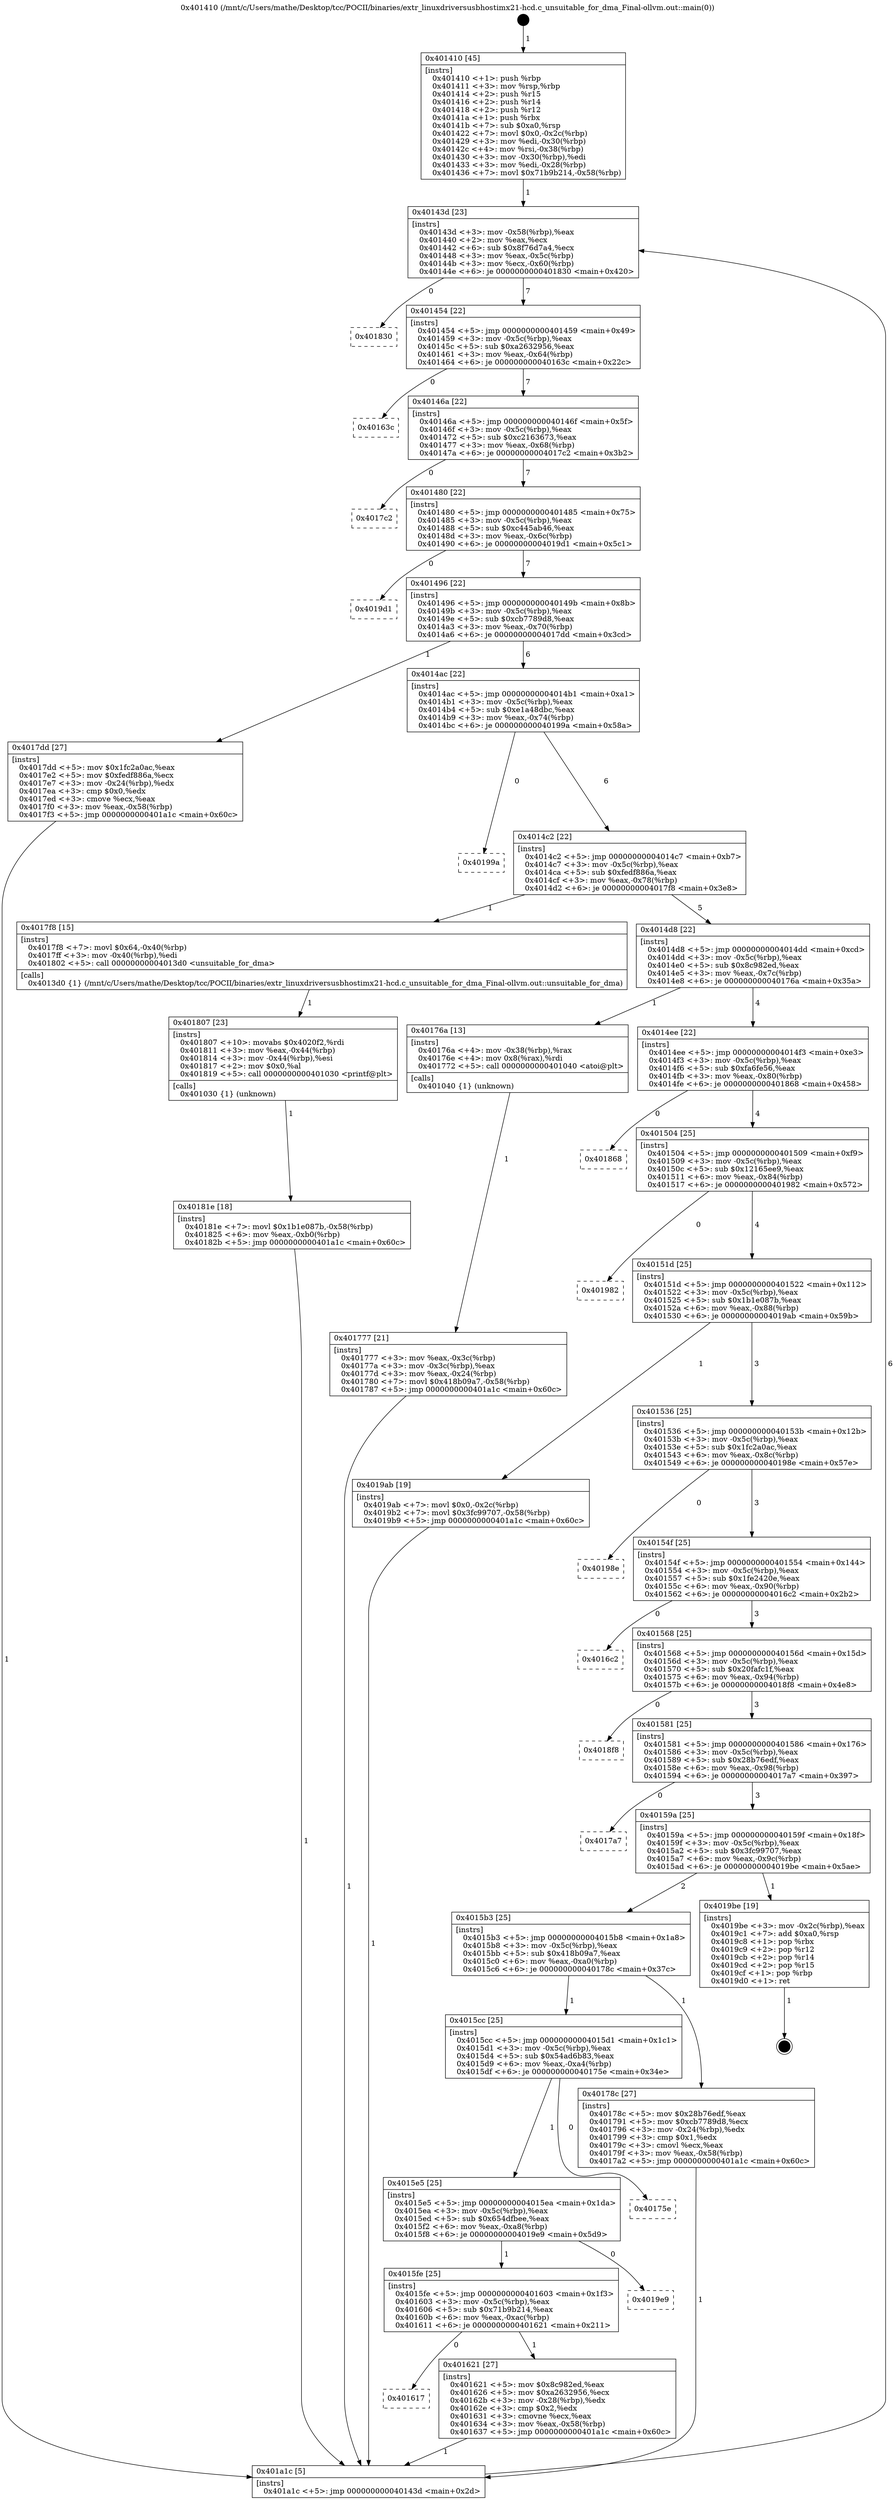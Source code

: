 digraph "0x401410" {
  label = "0x401410 (/mnt/c/Users/mathe/Desktop/tcc/POCII/binaries/extr_linuxdriversusbhostimx21-hcd.c_unsuitable_for_dma_Final-ollvm.out::main(0))"
  labelloc = "t"
  node[shape=record]

  Entry [label="",width=0.3,height=0.3,shape=circle,fillcolor=black,style=filled]
  "0x40143d" [label="{
     0x40143d [23]\l
     | [instrs]\l
     &nbsp;&nbsp;0x40143d \<+3\>: mov -0x58(%rbp),%eax\l
     &nbsp;&nbsp;0x401440 \<+2\>: mov %eax,%ecx\l
     &nbsp;&nbsp;0x401442 \<+6\>: sub $0x8f76d7a4,%ecx\l
     &nbsp;&nbsp;0x401448 \<+3\>: mov %eax,-0x5c(%rbp)\l
     &nbsp;&nbsp;0x40144b \<+3\>: mov %ecx,-0x60(%rbp)\l
     &nbsp;&nbsp;0x40144e \<+6\>: je 0000000000401830 \<main+0x420\>\l
  }"]
  "0x401830" [label="{
     0x401830\l
  }", style=dashed]
  "0x401454" [label="{
     0x401454 [22]\l
     | [instrs]\l
     &nbsp;&nbsp;0x401454 \<+5\>: jmp 0000000000401459 \<main+0x49\>\l
     &nbsp;&nbsp;0x401459 \<+3\>: mov -0x5c(%rbp),%eax\l
     &nbsp;&nbsp;0x40145c \<+5\>: sub $0xa2632956,%eax\l
     &nbsp;&nbsp;0x401461 \<+3\>: mov %eax,-0x64(%rbp)\l
     &nbsp;&nbsp;0x401464 \<+6\>: je 000000000040163c \<main+0x22c\>\l
  }"]
  Exit [label="",width=0.3,height=0.3,shape=circle,fillcolor=black,style=filled,peripheries=2]
  "0x40163c" [label="{
     0x40163c\l
  }", style=dashed]
  "0x40146a" [label="{
     0x40146a [22]\l
     | [instrs]\l
     &nbsp;&nbsp;0x40146a \<+5\>: jmp 000000000040146f \<main+0x5f\>\l
     &nbsp;&nbsp;0x40146f \<+3\>: mov -0x5c(%rbp),%eax\l
     &nbsp;&nbsp;0x401472 \<+5\>: sub $0xc2163673,%eax\l
     &nbsp;&nbsp;0x401477 \<+3\>: mov %eax,-0x68(%rbp)\l
     &nbsp;&nbsp;0x40147a \<+6\>: je 00000000004017c2 \<main+0x3b2\>\l
  }"]
  "0x40181e" [label="{
     0x40181e [18]\l
     | [instrs]\l
     &nbsp;&nbsp;0x40181e \<+7\>: movl $0x1b1e087b,-0x58(%rbp)\l
     &nbsp;&nbsp;0x401825 \<+6\>: mov %eax,-0xb0(%rbp)\l
     &nbsp;&nbsp;0x40182b \<+5\>: jmp 0000000000401a1c \<main+0x60c\>\l
  }"]
  "0x4017c2" [label="{
     0x4017c2\l
  }", style=dashed]
  "0x401480" [label="{
     0x401480 [22]\l
     | [instrs]\l
     &nbsp;&nbsp;0x401480 \<+5\>: jmp 0000000000401485 \<main+0x75\>\l
     &nbsp;&nbsp;0x401485 \<+3\>: mov -0x5c(%rbp),%eax\l
     &nbsp;&nbsp;0x401488 \<+5\>: sub $0xc445ab46,%eax\l
     &nbsp;&nbsp;0x40148d \<+3\>: mov %eax,-0x6c(%rbp)\l
     &nbsp;&nbsp;0x401490 \<+6\>: je 00000000004019d1 \<main+0x5c1\>\l
  }"]
  "0x401807" [label="{
     0x401807 [23]\l
     | [instrs]\l
     &nbsp;&nbsp;0x401807 \<+10\>: movabs $0x4020f2,%rdi\l
     &nbsp;&nbsp;0x401811 \<+3\>: mov %eax,-0x44(%rbp)\l
     &nbsp;&nbsp;0x401814 \<+3\>: mov -0x44(%rbp),%esi\l
     &nbsp;&nbsp;0x401817 \<+2\>: mov $0x0,%al\l
     &nbsp;&nbsp;0x401819 \<+5\>: call 0000000000401030 \<printf@plt\>\l
     | [calls]\l
     &nbsp;&nbsp;0x401030 \{1\} (unknown)\l
  }"]
  "0x4019d1" [label="{
     0x4019d1\l
  }", style=dashed]
  "0x401496" [label="{
     0x401496 [22]\l
     | [instrs]\l
     &nbsp;&nbsp;0x401496 \<+5\>: jmp 000000000040149b \<main+0x8b\>\l
     &nbsp;&nbsp;0x40149b \<+3\>: mov -0x5c(%rbp),%eax\l
     &nbsp;&nbsp;0x40149e \<+5\>: sub $0xcb7789d8,%eax\l
     &nbsp;&nbsp;0x4014a3 \<+3\>: mov %eax,-0x70(%rbp)\l
     &nbsp;&nbsp;0x4014a6 \<+6\>: je 00000000004017dd \<main+0x3cd\>\l
  }"]
  "0x401777" [label="{
     0x401777 [21]\l
     | [instrs]\l
     &nbsp;&nbsp;0x401777 \<+3\>: mov %eax,-0x3c(%rbp)\l
     &nbsp;&nbsp;0x40177a \<+3\>: mov -0x3c(%rbp),%eax\l
     &nbsp;&nbsp;0x40177d \<+3\>: mov %eax,-0x24(%rbp)\l
     &nbsp;&nbsp;0x401780 \<+7\>: movl $0x418b09a7,-0x58(%rbp)\l
     &nbsp;&nbsp;0x401787 \<+5\>: jmp 0000000000401a1c \<main+0x60c\>\l
  }"]
  "0x4017dd" [label="{
     0x4017dd [27]\l
     | [instrs]\l
     &nbsp;&nbsp;0x4017dd \<+5\>: mov $0x1fc2a0ac,%eax\l
     &nbsp;&nbsp;0x4017e2 \<+5\>: mov $0xfedf886a,%ecx\l
     &nbsp;&nbsp;0x4017e7 \<+3\>: mov -0x24(%rbp),%edx\l
     &nbsp;&nbsp;0x4017ea \<+3\>: cmp $0x0,%edx\l
     &nbsp;&nbsp;0x4017ed \<+3\>: cmove %ecx,%eax\l
     &nbsp;&nbsp;0x4017f0 \<+3\>: mov %eax,-0x58(%rbp)\l
     &nbsp;&nbsp;0x4017f3 \<+5\>: jmp 0000000000401a1c \<main+0x60c\>\l
  }"]
  "0x4014ac" [label="{
     0x4014ac [22]\l
     | [instrs]\l
     &nbsp;&nbsp;0x4014ac \<+5\>: jmp 00000000004014b1 \<main+0xa1\>\l
     &nbsp;&nbsp;0x4014b1 \<+3\>: mov -0x5c(%rbp),%eax\l
     &nbsp;&nbsp;0x4014b4 \<+5\>: sub $0xe1a48dbc,%eax\l
     &nbsp;&nbsp;0x4014b9 \<+3\>: mov %eax,-0x74(%rbp)\l
     &nbsp;&nbsp;0x4014bc \<+6\>: je 000000000040199a \<main+0x58a\>\l
  }"]
  "0x401410" [label="{
     0x401410 [45]\l
     | [instrs]\l
     &nbsp;&nbsp;0x401410 \<+1\>: push %rbp\l
     &nbsp;&nbsp;0x401411 \<+3\>: mov %rsp,%rbp\l
     &nbsp;&nbsp;0x401414 \<+2\>: push %r15\l
     &nbsp;&nbsp;0x401416 \<+2\>: push %r14\l
     &nbsp;&nbsp;0x401418 \<+2\>: push %r12\l
     &nbsp;&nbsp;0x40141a \<+1\>: push %rbx\l
     &nbsp;&nbsp;0x40141b \<+7\>: sub $0xa0,%rsp\l
     &nbsp;&nbsp;0x401422 \<+7\>: movl $0x0,-0x2c(%rbp)\l
     &nbsp;&nbsp;0x401429 \<+3\>: mov %edi,-0x30(%rbp)\l
     &nbsp;&nbsp;0x40142c \<+4\>: mov %rsi,-0x38(%rbp)\l
     &nbsp;&nbsp;0x401430 \<+3\>: mov -0x30(%rbp),%edi\l
     &nbsp;&nbsp;0x401433 \<+3\>: mov %edi,-0x28(%rbp)\l
     &nbsp;&nbsp;0x401436 \<+7\>: movl $0x71b9b214,-0x58(%rbp)\l
  }"]
  "0x40199a" [label="{
     0x40199a\l
  }", style=dashed]
  "0x4014c2" [label="{
     0x4014c2 [22]\l
     | [instrs]\l
     &nbsp;&nbsp;0x4014c2 \<+5\>: jmp 00000000004014c7 \<main+0xb7\>\l
     &nbsp;&nbsp;0x4014c7 \<+3\>: mov -0x5c(%rbp),%eax\l
     &nbsp;&nbsp;0x4014ca \<+5\>: sub $0xfedf886a,%eax\l
     &nbsp;&nbsp;0x4014cf \<+3\>: mov %eax,-0x78(%rbp)\l
     &nbsp;&nbsp;0x4014d2 \<+6\>: je 00000000004017f8 \<main+0x3e8\>\l
  }"]
  "0x401a1c" [label="{
     0x401a1c [5]\l
     | [instrs]\l
     &nbsp;&nbsp;0x401a1c \<+5\>: jmp 000000000040143d \<main+0x2d\>\l
  }"]
  "0x4017f8" [label="{
     0x4017f8 [15]\l
     | [instrs]\l
     &nbsp;&nbsp;0x4017f8 \<+7\>: movl $0x64,-0x40(%rbp)\l
     &nbsp;&nbsp;0x4017ff \<+3\>: mov -0x40(%rbp),%edi\l
     &nbsp;&nbsp;0x401802 \<+5\>: call 00000000004013d0 \<unsuitable_for_dma\>\l
     | [calls]\l
     &nbsp;&nbsp;0x4013d0 \{1\} (/mnt/c/Users/mathe/Desktop/tcc/POCII/binaries/extr_linuxdriversusbhostimx21-hcd.c_unsuitable_for_dma_Final-ollvm.out::unsuitable_for_dma)\l
  }"]
  "0x4014d8" [label="{
     0x4014d8 [22]\l
     | [instrs]\l
     &nbsp;&nbsp;0x4014d8 \<+5\>: jmp 00000000004014dd \<main+0xcd\>\l
     &nbsp;&nbsp;0x4014dd \<+3\>: mov -0x5c(%rbp),%eax\l
     &nbsp;&nbsp;0x4014e0 \<+5\>: sub $0x8c982ed,%eax\l
     &nbsp;&nbsp;0x4014e5 \<+3\>: mov %eax,-0x7c(%rbp)\l
     &nbsp;&nbsp;0x4014e8 \<+6\>: je 000000000040176a \<main+0x35a\>\l
  }"]
  "0x401617" [label="{
     0x401617\l
  }", style=dashed]
  "0x40176a" [label="{
     0x40176a [13]\l
     | [instrs]\l
     &nbsp;&nbsp;0x40176a \<+4\>: mov -0x38(%rbp),%rax\l
     &nbsp;&nbsp;0x40176e \<+4\>: mov 0x8(%rax),%rdi\l
     &nbsp;&nbsp;0x401772 \<+5\>: call 0000000000401040 \<atoi@plt\>\l
     | [calls]\l
     &nbsp;&nbsp;0x401040 \{1\} (unknown)\l
  }"]
  "0x4014ee" [label="{
     0x4014ee [22]\l
     | [instrs]\l
     &nbsp;&nbsp;0x4014ee \<+5\>: jmp 00000000004014f3 \<main+0xe3\>\l
     &nbsp;&nbsp;0x4014f3 \<+3\>: mov -0x5c(%rbp),%eax\l
     &nbsp;&nbsp;0x4014f6 \<+5\>: sub $0xfa6fe56,%eax\l
     &nbsp;&nbsp;0x4014fb \<+3\>: mov %eax,-0x80(%rbp)\l
     &nbsp;&nbsp;0x4014fe \<+6\>: je 0000000000401868 \<main+0x458\>\l
  }"]
  "0x401621" [label="{
     0x401621 [27]\l
     | [instrs]\l
     &nbsp;&nbsp;0x401621 \<+5\>: mov $0x8c982ed,%eax\l
     &nbsp;&nbsp;0x401626 \<+5\>: mov $0xa2632956,%ecx\l
     &nbsp;&nbsp;0x40162b \<+3\>: mov -0x28(%rbp),%edx\l
     &nbsp;&nbsp;0x40162e \<+3\>: cmp $0x2,%edx\l
     &nbsp;&nbsp;0x401631 \<+3\>: cmovne %ecx,%eax\l
     &nbsp;&nbsp;0x401634 \<+3\>: mov %eax,-0x58(%rbp)\l
     &nbsp;&nbsp;0x401637 \<+5\>: jmp 0000000000401a1c \<main+0x60c\>\l
  }"]
  "0x401868" [label="{
     0x401868\l
  }", style=dashed]
  "0x401504" [label="{
     0x401504 [25]\l
     | [instrs]\l
     &nbsp;&nbsp;0x401504 \<+5\>: jmp 0000000000401509 \<main+0xf9\>\l
     &nbsp;&nbsp;0x401509 \<+3\>: mov -0x5c(%rbp),%eax\l
     &nbsp;&nbsp;0x40150c \<+5\>: sub $0x12165ee9,%eax\l
     &nbsp;&nbsp;0x401511 \<+6\>: mov %eax,-0x84(%rbp)\l
     &nbsp;&nbsp;0x401517 \<+6\>: je 0000000000401982 \<main+0x572\>\l
  }"]
  "0x4015fe" [label="{
     0x4015fe [25]\l
     | [instrs]\l
     &nbsp;&nbsp;0x4015fe \<+5\>: jmp 0000000000401603 \<main+0x1f3\>\l
     &nbsp;&nbsp;0x401603 \<+3\>: mov -0x5c(%rbp),%eax\l
     &nbsp;&nbsp;0x401606 \<+5\>: sub $0x71b9b214,%eax\l
     &nbsp;&nbsp;0x40160b \<+6\>: mov %eax,-0xac(%rbp)\l
     &nbsp;&nbsp;0x401611 \<+6\>: je 0000000000401621 \<main+0x211\>\l
  }"]
  "0x401982" [label="{
     0x401982\l
  }", style=dashed]
  "0x40151d" [label="{
     0x40151d [25]\l
     | [instrs]\l
     &nbsp;&nbsp;0x40151d \<+5\>: jmp 0000000000401522 \<main+0x112\>\l
     &nbsp;&nbsp;0x401522 \<+3\>: mov -0x5c(%rbp),%eax\l
     &nbsp;&nbsp;0x401525 \<+5\>: sub $0x1b1e087b,%eax\l
     &nbsp;&nbsp;0x40152a \<+6\>: mov %eax,-0x88(%rbp)\l
     &nbsp;&nbsp;0x401530 \<+6\>: je 00000000004019ab \<main+0x59b\>\l
  }"]
  "0x4019e9" [label="{
     0x4019e9\l
  }", style=dashed]
  "0x4019ab" [label="{
     0x4019ab [19]\l
     | [instrs]\l
     &nbsp;&nbsp;0x4019ab \<+7\>: movl $0x0,-0x2c(%rbp)\l
     &nbsp;&nbsp;0x4019b2 \<+7\>: movl $0x3fc99707,-0x58(%rbp)\l
     &nbsp;&nbsp;0x4019b9 \<+5\>: jmp 0000000000401a1c \<main+0x60c\>\l
  }"]
  "0x401536" [label="{
     0x401536 [25]\l
     | [instrs]\l
     &nbsp;&nbsp;0x401536 \<+5\>: jmp 000000000040153b \<main+0x12b\>\l
     &nbsp;&nbsp;0x40153b \<+3\>: mov -0x5c(%rbp),%eax\l
     &nbsp;&nbsp;0x40153e \<+5\>: sub $0x1fc2a0ac,%eax\l
     &nbsp;&nbsp;0x401543 \<+6\>: mov %eax,-0x8c(%rbp)\l
     &nbsp;&nbsp;0x401549 \<+6\>: je 000000000040198e \<main+0x57e\>\l
  }"]
  "0x4015e5" [label="{
     0x4015e5 [25]\l
     | [instrs]\l
     &nbsp;&nbsp;0x4015e5 \<+5\>: jmp 00000000004015ea \<main+0x1da\>\l
     &nbsp;&nbsp;0x4015ea \<+3\>: mov -0x5c(%rbp),%eax\l
     &nbsp;&nbsp;0x4015ed \<+5\>: sub $0x654dfbee,%eax\l
     &nbsp;&nbsp;0x4015f2 \<+6\>: mov %eax,-0xa8(%rbp)\l
     &nbsp;&nbsp;0x4015f8 \<+6\>: je 00000000004019e9 \<main+0x5d9\>\l
  }"]
  "0x40198e" [label="{
     0x40198e\l
  }", style=dashed]
  "0x40154f" [label="{
     0x40154f [25]\l
     | [instrs]\l
     &nbsp;&nbsp;0x40154f \<+5\>: jmp 0000000000401554 \<main+0x144\>\l
     &nbsp;&nbsp;0x401554 \<+3\>: mov -0x5c(%rbp),%eax\l
     &nbsp;&nbsp;0x401557 \<+5\>: sub $0x1fe2420e,%eax\l
     &nbsp;&nbsp;0x40155c \<+6\>: mov %eax,-0x90(%rbp)\l
     &nbsp;&nbsp;0x401562 \<+6\>: je 00000000004016c2 \<main+0x2b2\>\l
  }"]
  "0x40175e" [label="{
     0x40175e\l
  }", style=dashed]
  "0x4016c2" [label="{
     0x4016c2\l
  }", style=dashed]
  "0x401568" [label="{
     0x401568 [25]\l
     | [instrs]\l
     &nbsp;&nbsp;0x401568 \<+5\>: jmp 000000000040156d \<main+0x15d\>\l
     &nbsp;&nbsp;0x40156d \<+3\>: mov -0x5c(%rbp),%eax\l
     &nbsp;&nbsp;0x401570 \<+5\>: sub $0x20fafc1f,%eax\l
     &nbsp;&nbsp;0x401575 \<+6\>: mov %eax,-0x94(%rbp)\l
     &nbsp;&nbsp;0x40157b \<+6\>: je 00000000004018f8 \<main+0x4e8\>\l
  }"]
  "0x4015cc" [label="{
     0x4015cc [25]\l
     | [instrs]\l
     &nbsp;&nbsp;0x4015cc \<+5\>: jmp 00000000004015d1 \<main+0x1c1\>\l
     &nbsp;&nbsp;0x4015d1 \<+3\>: mov -0x5c(%rbp),%eax\l
     &nbsp;&nbsp;0x4015d4 \<+5\>: sub $0x54ad6b83,%eax\l
     &nbsp;&nbsp;0x4015d9 \<+6\>: mov %eax,-0xa4(%rbp)\l
     &nbsp;&nbsp;0x4015df \<+6\>: je 000000000040175e \<main+0x34e\>\l
  }"]
  "0x4018f8" [label="{
     0x4018f8\l
  }", style=dashed]
  "0x401581" [label="{
     0x401581 [25]\l
     | [instrs]\l
     &nbsp;&nbsp;0x401581 \<+5\>: jmp 0000000000401586 \<main+0x176\>\l
     &nbsp;&nbsp;0x401586 \<+3\>: mov -0x5c(%rbp),%eax\l
     &nbsp;&nbsp;0x401589 \<+5\>: sub $0x28b76edf,%eax\l
     &nbsp;&nbsp;0x40158e \<+6\>: mov %eax,-0x98(%rbp)\l
     &nbsp;&nbsp;0x401594 \<+6\>: je 00000000004017a7 \<main+0x397\>\l
  }"]
  "0x40178c" [label="{
     0x40178c [27]\l
     | [instrs]\l
     &nbsp;&nbsp;0x40178c \<+5\>: mov $0x28b76edf,%eax\l
     &nbsp;&nbsp;0x401791 \<+5\>: mov $0xcb7789d8,%ecx\l
     &nbsp;&nbsp;0x401796 \<+3\>: mov -0x24(%rbp),%edx\l
     &nbsp;&nbsp;0x401799 \<+3\>: cmp $0x1,%edx\l
     &nbsp;&nbsp;0x40179c \<+3\>: cmovl %ecx,%eax\l
     &nbsp;&nbsp;0x40179f \<+3\>: mov %eax,-0x58(%rbp)\l
     &nbsp;&nbsp;0x4017a2 \<+5\>: jmp 0000000000401a1c \<main+0x60c\>\l
  }"]
  "0x4017a7" [label="{
     0x4017a7\l
  }", style=dashed]
  "0x40159a" [label="{
     0x40159a [25]\l
     | [instrs]\l
     &nbsp;&nbsp;0x40159a \<+5\>: jmp 000000000040159f \<main+0x18f\>\l
     &nbsp;&nbsp;0x40159f \<+3\>: mov -0x5c(%rbp),%eax\l
     &nbsp;&nbsp;0x4015a2 \<+5\>: sub $0x3fc99707,%eax\l
     &nbsp;&nbsp;0x4015a7 \<+6\>: mov %eax,-0x9c(%rbp)\l
     &nbsp;&nbsp;0x4015ad \<+6\>: je 00000000004019be \<main+0x5ae\>\l
  }"]
  "0x4015b3" [label="{
     0x4015b3 [25]\l
     | [instrs]\l
     &nbsp;&nbsp;0x4015b3 \<+5\>: jmp 00000000004015b8 \<main+0x1a8\>\l
     &nbsp;&nbsp;0x4015b8 \<+3\>: mov -0x5c(%rbp),%eax\l
     &nbsp;&nbsp;0x4015bb \<+5\>: sub $0x418b09a7,%eax\l
     &nbsp;&nbsp;0x4015c0 \<+6\>: mov %eax,-0xa0(%rbp)\l
     &nbsp;&nbsp;0x4015c6 \<+6\>: je 000000000040178c \<main+0x37c\>\l
  }"]
  "0x4019be" [label="{
     0x4019be [19]\l
     | [instrs]\l
     &nbsp;&nbsp;0x4019be \<+3\>: mov -0x2c(%rbp),%eax\l
     &nbsp;&nbsp;0x4019c1 \<+7\>: add $0xa0,%rsp\l
     &nbsp;&nbsp;0x4019c8 \<+1\>: pop %rbx\l
     &nbsp;&nbsp;0x4019c9 \<+2\>: pop %r12\l
     &nbsp;&nbsp;0x4019cb \<+2\>: pop %r14\l
     &nbsp;&nbsp;0x4019cd \<+2\>: pop %r15\l
     &nbsp;&nbsp;0x4019cf \<+1\>: pop %rbp\l
     &nbsp;&nbsp;0x4019d0 \<+1\>: ret\l
  }"]
  Entry -> "0x401410" [label=" 1"]
  "0x40143d" -> "0x401830" [label=" 0"]
  "0x40143d" -> "0x401454" [label=" 7"]
  "0x4019be" -> Exit [label=" 1"]
  "0x401454" -> "0x40163c" [label=" 0"]
  "0x401454" -> "0x40146a" [label=" 7"]
  "0x4019ab" -> "0x401a1c" [label=" 1"]
  "0x40146a" -> "0x4017c2" [label=" 0"]
  "0x40146a" -> "0x401480" [label=" 7"]
  "0x40181e" -> "0x401a1c" [label=" 1"]
  "0x401480" -> "0x4019d1" [label=" 0"]
  "0x401480" -> "0x401496" [label=" 7"]
  "0x401807" -> "0x40181e" [label=" 1"]
  "0x401496" -> "0x4017dd" [label=" 1"]
  "0x401496" -> "0x4014ac" [label=" 6"]
  "0x4017f8" -> "0x401807" [label=" 1"]
  "0x4014ac" -> "0x40199a" [label=" 0"]
  "0x4014ac" -> "0x4014c2" [label=" 6"]
  "0x4017dd" -> "0x401a1c" [label=" 1"]
  "0x4014c2" -> "0x4017f8" [label=" 1"]
  "0x4014c2" -> "0x4014d8" [label=" 5"]
  "0x40178c" -> "0x401a1c" [label=" 1"]
  "0x4014d8" -> "0x40176a" [label=" 1"]
  "0x4014d8" -> "0x4014ee" [label=" 4"]
  "0x401777" -> "0x401a1c" [label=" 1"]
  "0x4014ee" -> "0x401868" [label=" 0"]
  "0x4014ee" -> "0x401504" [label=" 4"]
  "0x40176a" -> "0x401777" [label=" 1"]
  "0x401504" -> "0x401982" [label=" 0"]
  "0x401504" -> "0x40151d" [label=" 4"]
  "0x401410" -> "0x40143d" [label=" 1"]
  "0x40151d" -> "0x4019ab" [label=" 1"]
  "0x40151d" -> "0x401536" [label=" 3"]
  "0x401621" -> "0x401a1c" [label=" 1"]
  "0x401536" -> "0x40198e" [label=" 0"]
  "0x401536" -> "0x40154f" [label=" 3"]
  "0x4015fe" -> "0x401621" [label=" 1"]
  "0x40154f" -> "0x4016c2" [label=" 0"]
  "0x40154f" -> "0x401568" [label=" 3"]
  "0x401a1c" -> "0x40143d" [label=" 6"]
  "0x401568" -> "0x4018f8" [label=" 0"]
  "0x401568" -> "0x401581" [label=" 3"]
  "0x4015e5" -> "0x4019e9" [label=" 0"]
  "0x401581" -> "0x4017a7" [label=" 0"]
  "0x401581" -> "0x40159a" [label=" 3"]
  "0x4015fe" -> "0x401617" [label=" 0"]
  "0x40159a" -> "0x4019be" [label=" 1"]
  "0x40159a" -> "0x4015b3" [label=" 2"]
  "0x4015cc" -> "0x4015e5" [label=" 1"]
  "0x4015b3" -> "0x40178c" [label=" 1"]
  "0x4015b3" -> "0x4015cc" [label=" 1"]
  "0x4015e5" -> "0x4015fe" [label=" 1"]
  "0x4015cc" -> "0x40175e" [label=" 0"]
}
